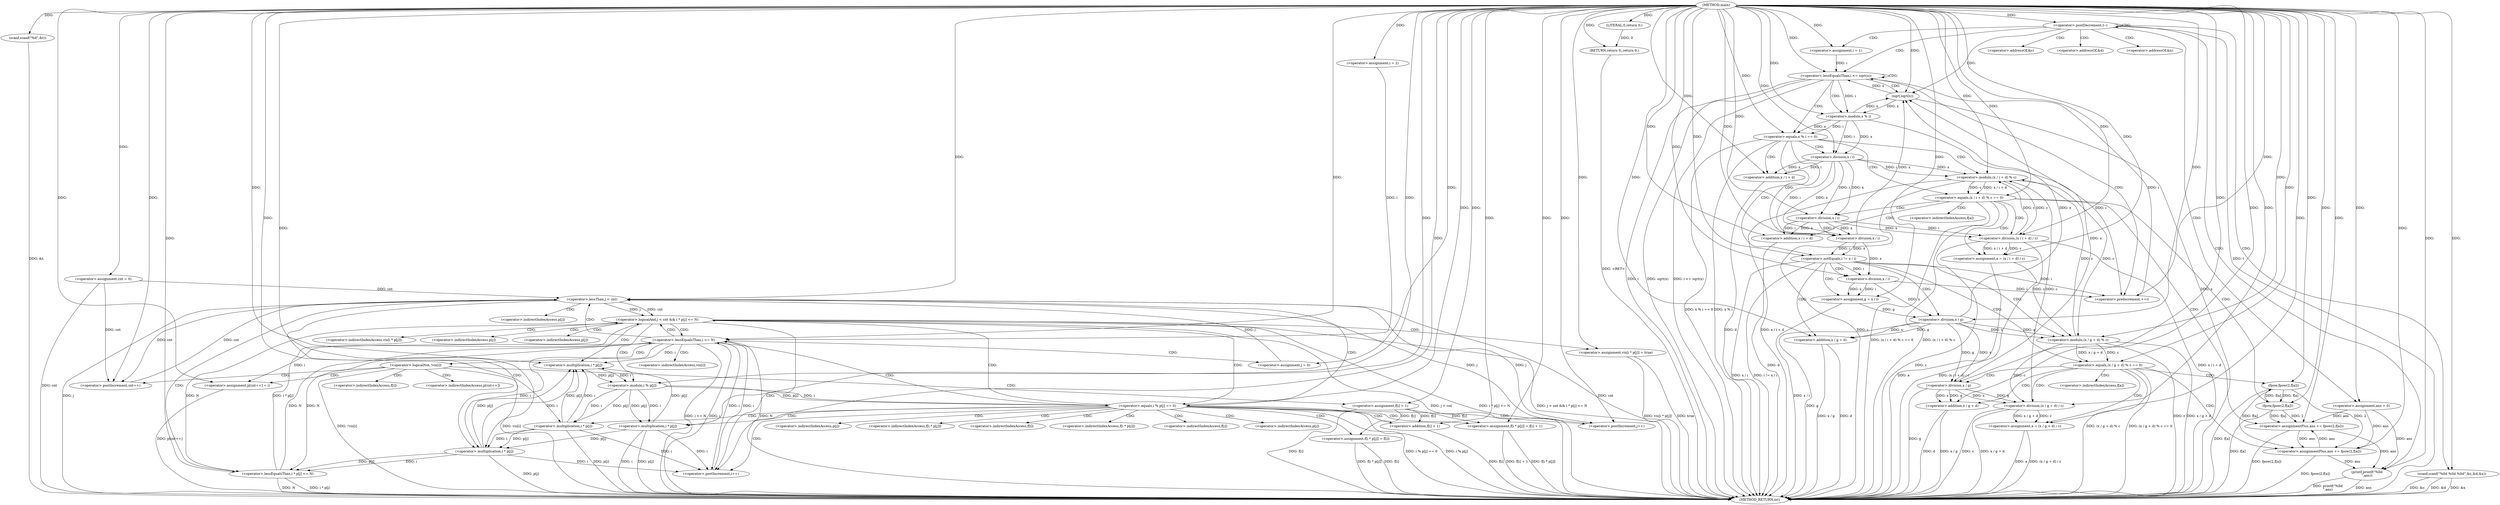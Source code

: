 digraph "main" {  
"1000135" [label = "(METHOD,main)" ]
"1000348" [label = "(METHOD_RETURN,int)" ]
"1000138" [label = "(<operator>.assignment,cnt = 0)" ]
"1000232" [label = "(scanf,scanf(\"%d\",&t))" ]
"1000346" [label = "(RETURN,return 0;,return 0;)" ]
"1000143" [label = "(<operator>.assignment,i = 2)" ]
"1000146" [label = "(<operator>.lessEqualsThan,i <= N)" ]
"1000149" [label = "(<operator>.postIncrement,i++)" ]
"1000237" [label = "(<operator>.postDecrement,t--)" ]
"1000347" [label = "(LITERAL,0,return 0;)" ]
"1000244" [label = "(<operator>.assignment,ans = 0)" ]
"1000247" [label = "(scanf,scanf(\"%lld %lld %lld\",&c,&d,&x))" ]
"1000343" [label = "(printf,printf(\"%lld\n\",ans))" ]
"1000153" [label = "(<operator>.logicalNot,!vis[i])" ]
"1000171" [label = "(<operator>.assignment,j = 0)" ]
"1000174" [label = "(<operator>.logicalAnd,j < cnt && i * p[j] <= N)" ]
"1000185" [label = "(<operator>.postIncrement,j++)" ]
"1000257" [label = "(<operator>.assignment,i = 1)" ]
"1000260" [label = "(<operator>.lessEqualsThan,i <= sqrt(x))" ]
"1000264" [label = "(<operator>.preIncrement,++i)" ]
"1000158" [label = "(<operator>.assignment,p[cnt++] = i)" ]
"1000164" [label = "(<operator>.assignment,f[i] = 1)" ]
"1000188" [label = "(<operator>.assignment,vis[i * p[j]] = true)" ]
"1000218" [label = "(<operator>.assignment,f[i * p[j]] = f[i] + 1)" ]
"1000175" [label = "(<operator>.lessThan,j < cnt)" ]
"1000178" [label = "(<operator>.lessEqualsThan,i * p[j] <= N)" ]
"1000198" [label = "(<operator>.equals,i % p[j] == 0)" ]
"1000262" [label = "(sqrt,sqrt(x))" ]
"1000268" [label = "(<operator>.equals,x % i == 0)" ]
"1000179" [label = "(<operator>.multiplication,i * p[j])" ]
"1000206" [label = "(<operator>.assignment,f[i * p[j]] = f[i])" ]
"1000226" [label = "(<operator>.addition,f[i] + 1)" ]
"1000161" [label = "(<operator>.postIncrement,cnt++)" ]
"1000191" [label = "(<operator>.multiplication,i * p[j])" ]
"1000199" [label = "(<operator>.modulo,i % p[j])" ]
"1000221" [label = "(<operator>.multiplication,i * p[j])" ]
"1000269" [label = "(<operator>.modulo,x % i)" ]
"1000275" [label = "(<operator>.equals,(x / i + d) % c == 0)" ]
"1000303" [label = "(<operator>.notEquals,i != x / i)" ]
"1000286" [label = "(<operator>.assignment,a = (x / i + d) / c)" ]
"1000295" [label = "(<operator>.assignmentPlus,ans += fpow(2,f[a]))" ]
"1000310" [label = "(<operator>.assignment,g = x / i)" ]
"1000209" [label = "(<operator>.multiplication,i * p[j])" ]
"1000276" [label = "(<operator>.modulo,(x / i + d) % c)" ]
"1000305" [label = "(<operator>.division,x / i)" ]
"1000316" [label = "(<operator>.equals,(x / g + d) % c == 0)" ]
"1000277" [label = "(<operator>.addition,x / i + d)" ]
"1000288" [label = "(<operator>.division,(x / i + d) / c)" ]
"1000297" [label = "(fpow,fpow(2,f[a]))" ]
"1000312" [label = "(<operator>.division,x / i)" ]
"1000327" [label = "(<operator>.assignment,a = (x / g + d) / c)" ]
"1000336" [label = "(<operator>.assignmentPlus,ans += fpow(2,f[a]))" ]
"1000278" [label = "(<operator>.division,x / i)" ]
"1000289" [label = "(<operator>.addition,x / i + d)" ]
"1000317" [label = "(<operator>.modulo,(x / g + d) % c)" ]
"1000290" [label = "(<operator>.division,x / i)" ]
"1000318" [label = "(<operator>.addition,x / g + d)" ]
"1000329" [label = "(<operator>.division,(x / g + d) / c)" ]
"1000338" [label = "(fpow,fpow(2,f[a]))" ]
"1000319" [label = "(<operator>.division,x / g)" ]
"1000330" [label = "(<operator>.addition,x / g + d)" ]
"1000331" [label = "(<operator>.division,x / g)" ]
"1000249" [label = "(<operator>.addressOf,&c)" ]
"1000251" [label = "(<operator>.addressOf,&d)" ]
"1000253" [label = "(<operator>.addressOf,&x)" ]
"1000154" [label = "(<operator>.indirectIndexAccess,vis[i])" ]
"1000159" [label = "(<operator>.indirectIndexAccess,p[cnt++])" ]
"1000165" [label = "(<operator>.indirectIndexAccess,f[i])" ]
"1000189" [label = "(<operator>.indirectIndexAccess,vis[i * p[j]])" ]
"1000219" [label = "(<operator>.indirectIndexAccess,f[i * p[j]])" ]
"1000181" [label = "(<operator>.indirectIndexAccess,p[j])" ]
"1000227" [label = "(<operator>.indirectIndexAccess,f[i])" ]
"1000193" [label = "(<operator>.indirectIndexAccess,p[j])" ]
"1000201" [label = "(<operator>.indirectIndexAccess,p[j])" ]
"1000207" [label = "(<operator>.indirectIndexAccess,f[i * p[j]])" ]
"1000214" [label = "(<operator>.indirectIndexAccess,f[i])" ]
"1000223" [label = "(<operator>.indirectIndexAccess,p[j])" ]
"1000211" [label = "(<operator>.indirectIndexAccess,p[j])" ]
"1000299" [label = "(<operator>.indirectIndexAccess,f[a])" ]
"1000340" [label = "(<operator>.indirectIndexAccess,f[a])" ]
  "1000346" -> "1000348"  [ label = "DDG: <RET>"] 
  "1000138" -> "1000348"  [ label = "DDG: cnt"] 
  "1000146" -> "1000348"  [ label = "DDG: i"] 
  "1000146" -> "1000348"  [ label = "DDG: N"] 
  "1000146" -> "1000348"  [ label = "DDG: i <= N"] 
  "1000153" -> "1000348"  [ label = "DDG: vis[i]"] 
  "1000153" -> "1000348"  [ label = "DDG: !vis[i]"] 
  "1000158" -> "1000348"  [ label = "DDG: p[cnt++]"] 
  "1000164" -> "1000348"  [ label = "DDG: f[i]"] 
  "1000175" -> "1000348"  [ label = "DDG: j"] 
  "1000175" -> "1000348"  [ label = "DDG: cnt"] 
  "1000174" -> "1000348"  [ label = "DDG: j < cnt"] 
  "1000179" -> "1000348"  [ label = "DDG: p[j]"] 
  "1000178" -> "1000348"  [ label = "DDG: i * p[j]"] 
  "1000178" -> "1000348"  [ label = "DDG: N"] 
  "1000174" -> "1000348"  [ label = "DDG: i * p[j] <= N"] 
  "1000174" -> "1000348"  [ label = "DDG: j < cnt && i * p[j] <= N"] 
  "1000188" -> "1000348"  [ label = "DDG: vis[i * p[j]]"] 
  "1000198" -> "1000348"  [ label = "DDG: i % p[j]"] 
  "1000198" -> "1000348"  [ label = "DDG: i % p[j] == 0"] 
  "1000221" -> "1000348"  [ label = "DDG: p[j]"] 
  "1000218" -> "1000348"  [ label = "DDG: f[i * p[j]]"] 
  "1000226" -> "1000348"  [ label = "DDG: f[i]"] 
  "1000218" -> "1000348"  [ label = "DDG: f[i] + 1"] 
  "1000209" -> "1000348"  [ label = "DDG: i"] 
  "1000209" -> "1000348"  [ label = "DDG: p[j]"] 
  "1000206" -> "1000348"  [ label = "DDG: f[i * p[j]]"] 
  "1000206" -> "1000348"  [ label = "DDG: f[i]"] 
  "1000232" -> "1000348"  [ label = "DDG: &t"] 
  "1000237" -> "1000348"  [ label = "DDG: t"] 
  "1000247" -> "1000348"  [ label = "DDG: &c"] 
  "1000247" -> "1000348"  [ label = "DDG: &d"] 
  "1000247" -> "1000348"  [ label = "DDG: &x"] 
  "1000260" -> "1000348"  [ label = "DDG: i"] 
  "1000262" -> "1000348"  [ label = "DDG: x"] 
  "1000260" -> "1000348"  [ label = "DDG: sqrt(x)"] 
  "1000260" -> "1000348"  [ label = "DDG: i <= sqrt(x)"] 
  "1000343" -> "1000348"  [ label = "DDG: ans"] 
  "1000343" -> "1000348"  [ label = "DDG: printf(\"%lld\n\",ans)"] 
  "1000268" -> "1000348"  [ label = "DDG: x % i"] 
  "1000268" -> "1000348"  [ label = "DDG: x % i == 0"] 
  "1000277" -> "1000348"  [ label = "DDG: d"] 
  "1000276" -> "1000348"  [ label = "DDG: x / i + d"] 
  "1000276" -> "1000348"  [ label = "DDG: c"] 
  "1000275" -> "1000348"  [ label = "DDG: (x / i + d) % c"] 
  "1000275" -> "1000348"  [ label = "DDG: (x / i + d) % c == 0"] 
  "1000286" -> "1000348"  [ label = "DDG: a"] 
  "1000289" -> "1000348"  [ label = "DDG: d"] 
  "1000288" -> "1000348"  [ label = "DDG: x / i + d"] 
  "1000288" -> "1000348"  [ label = "DDG: c"] 
  "1000286" -> "1000348"  [ label = "DDG: (x / i + d) / c"] 
  "1000297" -> "1000348"  [ label = "DDG: f[a]"] 
  "1000295" -> "1000348"  [ label = "DDG: fpow(2,f[a])"] 
  "1000303" -> "1000348"  [ label = "DDG: x / i"] 
  "1000303" -> "1000348"  [ label = "DDG: i != x / i"] 
  "1000310" -> "1000348"  [ label = "DDG: x / i"] 
  "1000319" -> "1000348"  [ label = "DDG: g"] 
  "1000318" -> "1000348"  [ label = "DDG: x / g"] 
  "1000318" -> "1000348"  [ label = "DDG: d"] 
  "1000317" -> "1000348"  [ label = "DDG: x / g + d"] 
  "1000317" -> "1000348"  [ label = "DDG: c"] 
  "1000316" -> "1000348"  [ label = "DDG: (x / g + d) % c"] 
  "1000316" -> "1000348"  [ label = "DDG: (x / g + d) % c == 0"] 
  "1000327" -> "1000348"  [ label = "DDG: a"] 
  "1000331" -> "1000348"  [ label = "DDG: g"] 
  "1000330" -> "1000348"  [ label = "DDG: x / g"] 
  "1000330" -> "1000348"  [ label = "DDG: d"] 
  "1000329" -> "1000348"  [ label = "DDG: x / g + d"] 
  "1000329" -> "1000348"  [ label = "DDG: c"] 
  "1000327" -> "1000348"  [ label = "DDG: (x / g + d) / c"] 
  "1000338" -> "1000348"  [ label = "DDG: f[a]"] 
  "1000336" -> "1000348"  [ label = "DDG: fpow(2,f[a])"] 
  "1000188" -> "1000348"  [ label = "DDG: true"] 
  "1000135" -> "1000138"  [ label = "DDG: "] 
  "1000135" -> "1000232"  [ label = "DDG: "] 
  "1000347" -> "1000346"  [ label = "DDG: 0"] 
  "1000135" -> "1000346"  [ label = "DDG: "] 
  "1000135" -> "1000143"  [ label = "DDG: "] 
  "1000135" -> "1000347"  [ label = "DDG: "] 
  "1000143" -> "1000146"  [ label = "DDG: i"] 
  "1000149" -> "1000146"  [ label = "DDG: i"] 
  "1000135" -> "1000146"  [ label = "DDG: "] 
  "1000178" -> "1000146"  [ label = "DDG: N"] 
  "1000146" -> "1000149"  [ label = "DDG: i"] 
  "1000179" -> "1000149"  [ label = "DDG: i"] 
  "1000221" -> "1000149"  [ label = "DDG: i"] 
  "1000209" -> "1000149"  [ label = "DDG: i"] 
  "1000135" -> "1000149"  [ label = "DDG: "] 
  "1000135" -> "1000237"  [ label = "DDG: "] 
  "1000135" -> "1000244"  [ label = "DDG: "] 
  "1000135" -> "1000247"  [ label = "DDG: "] 
  "1000135" -> "1000171"  [ label = "DDG: "] 
  "1000135" -> "1000257"  [ label = "DDG: "] 
  "1000135" -> "1000343"  [ label = "DDG: "] 
  "1000244" -> "1000343"  [ label = "DDG: ans"] 
  "1000295" -> "1000343"  [ label = "DDG: ans"] 
  "1000336" -> "1000343"  [ label = "DDG: ans"] 
  "1000146" -> "1000158"  [ label = "DDG: i"] 
  "1000135" -> "1000158"  [ label = "DDG: "] 
  "1000135" -> "1000164"  [ label = "DDG: "] 
  "1000175" -> "1000174"  [ label = "DDG: j"] 
  "1000175" -> "1000174"  [ label = "DDG: cnt"] 
  "1000178" -> "1000174"  [ label = "DDG: i * p[j]"] 
  "1000178" -> "1000174"  [ label = "DDG: N"] 
  "1000175" -> "1000185"  [ label = "DDG: j"] 
  "1000135" -> "1000185"  [ label = "DDG: "] 
  "1000135" -> "1000188"  [ label = "DDG: "] 
  "1000135" -> "1000218"  [ label = "DDG: "] 
  "1000164" -> "1000218"  [ label = "DDG: f[i]"] 
  "1000257" -> "1000260"  [ label = "DDG: i"] 
  "1000264" -> "1000260"  [ label = "DDG: i"] 
  "1000135" -> "1000260"  [ label = "DDG: "] 
  "1000262" -> "1000260"  [ label = "DDG: x"] 
  "1000269" -> "1000264"  [ label = "DDG: i"] 
  "1000303" -> "1000264"  [ label = "DDG: i"] 
  "1000312" -> "1000264"  [ label = "DDG: i"] 
  "1000135" -> "1000264"  [ label = "DDG: "] 
  "1000171" -> "1000175"  [ label = "DDG: j"] 
  "1000185" -> "1000175"  [ label = "DDG: j"] 
  "1000135" -> "1000175"  [ label = "DDG: "] 
  "1000138" -> "1000175"  [ label = "DDG: cnt"] 
  "1000161" -> "1000175"  [ label = "DDG: cnt"] 
  "1000179" -> "1000178"  [ label = "DDG: i"] 
  "1000179" -> "1000178"  [ label = "DDG: p[j]"] 
  "1000146" -> "1000178"  [ label = "DDG: N"] 
  "1000135" -> "1000178"  [ label = "DDG: "] 
  "1000269" -> "1000262"  [ label = "DDG: x"] 
  "1000305" -> "1000262"  [ label = "DDG: x"] 
  "1000319" -> "1000262"  [ label = "DDG: x"] 
  "1000331" -> "1000262"  [ label = "DDG: x"] 
  "1000135" -> "1000262"  [ label = "DDG: "] 
  "1000146" -> "1000179"  [ label = "DDG: i"] 
  "1000221" -> "1000179"  [ label = "DDG: i"] 
  "1000135" -> "1000179"  [ label = "DDG: "] 
  "1000221" -> "1000179"  [ label = "DDG: p[j]"] 
  "1000209" -> "1000179"  [ label = "DDG: p[j]"] 
  "1000199" -> "1000198"  [ label = "DDG: p[j]"] 
  "1000199" -> "1000198"  [ label = "DDG: i"] 
  "1000135" -> "1000198"  [ label = "DDG: "] 
  "1000164" -> "1000206"  [ label = "DDG: f[i]"] 
  "1000164" -> "1000226"  [ label = "DDG: f[i]"] 
  "1000135" -> "1000226"  [ label = "DDG: "] 
  "1000269" -> "1000268"  [ label = "DDG: i"] 
  "1000269" -> "1000268"  [ label = "DDG: x"] 
  "1000135" -> "1000268"  [ label = "DDG: "] 
  "1000138" -> "1000161"  [ label = "DDG: cnt"] 
  "1000175" -> "1000161"  [ label = "DDG: cnt"] 
  "1000135" -> "1000161"  [ label = "DDG: "] 
  "1000146" -> "1000191"  [ label = "DDG: i"] 
  "1000179" -> "1000191"  [ label = "DDG: i"] 
  "1000221" -> "1000191"  [ label = "DDG: i"] 
  "1000135" -> "1000191"  [ label = "DDG: "] 
  "1000179" -> "1000191"  [ label = "DDG: p[j]"] 
  "1000221" -> "1000191"  [ label = "DDG: p[j]"] 
  "1000209" -> "1000191"  [ label = "DDG: p[j]"] 
  "1000191" -> "1000199"  [ label = "DDG: i"] 
  "1000135" -> "1000199"  [ label = "DDG: "] 
  "1000191" -> "1000199"  [ label = "DDG: p[j]"] 
  "1000199" -> "1000221"  [ label = "DDG: i"] 
  "1000135" -> "1000221"  [ label = "DDG: "] 
  "1000199" -> "1000221"  [ label = "DDG: p[j]"] 
  "1000262" -> "1000269"  [ label = "DDG: x"] 
  "1000135" -> "1000269"  [ label = "DDG: "] 
  "1000260" -> "1000269"  [ label = "DDG: i"] 
  "1000276" -> "1000275"  [ label = "DDG: c"] 
  "1000276" -> "1000275"  [ label = "DDG: x / i + d"] 
  "1000135" -> "1000275"  [ label = "DDG: "] 
  "1000288" -> "1000286"  [ label = "DDG: c"] 
  "1000288" -> "1000286"  [ label = "DDG: x / i + d"] 
  "1000297" -> "1000295"  [ label = "DDG: 2"] 
  "1000297" -> "1000295"  [ label = "DDG: f[a]"] 
  "1000305" -> "1000303"  [ label = "DDG: i"] 
  "1000135" -> "1000303"  [ label = "DDG: "] 
  "1000305" -> "1000303"  [ label = "DDG: x"] 
  "1000312" -> "1000310"  [ label = "DDG: i"] 
  "1000312" -> "1000310"  [ label = "DDG: x"] 
  "1000199" -> "1000209"  [ label = "DDG: i"] 
  "1000135" -> "1000209"  [ label = "DDG: "] 
  "1000199" -> "1000209"  [ label = "DDG: p[j]"] 
  "1000278" -> "1000276"  [ label = "DDG: x"] 
  "1000278" -> "1000276"  [ label = "DDG: i"] 
  "1000135" -> "1000276"  [ label = "DDG: "] 
  "1000288" -> "1000276"  [ label = "DDG: c"] 
  "1000317" -> "1000276"  [ label = "DDG: c"] 
  "1000329" -> "1000276"  [ label = "DDG: c"] 
  "1000135" -> "1000286"  [ label = "DDG: "] 
  "1000244" -> "1000295"  [ label = "DDG: ans"] 
  "1000336" -> "1000295"  [ label = "DDG: ans"] 
  "1000135" -> "1000295"  [ label = "DDG: "] 
  "1000278" -> "1000305"  [ label = "DDG: x"] 
  "1000290" -> "1000305"  [ label = "DDG: x"] 
  "1000135" -> "1000305"  [ label = "DDG: "] 
  "1000278" -> "1000305"  [ label = "DDG: i"] 
  "1000290" -> "1000305"  [ label = "DDG: i"] 
  "1000135" -> "1000310"  [ label = "DDG: "] 
  "1000278" -> "1000277"  [ label = "DDG: x"] 
  "1000278" -> "1000277"  [ label = "DDG: i"] 
  "1000135" -> "1000277"  [ label = "DDG: "] 
  "1000290" -> "1000288"  [ label = "DDG: x"] 
  "1000290" -> "1000288"  [ label = "DDG: i"] 
  "1000135" -> "1000288"  [ label = "DDG: "] 
  "1000276" -> "1000288"  [ label = "DDG: c"] 
  "1000135" -> "1000297"  [ label = "DDG: "] 
  "1000338" -> "1000297"  [ label = "DDG: f[a]"] 
  "1000305" -> "1000312"  [ label = "DDG: x"] 
  "1000135" -> "1000312"  [ label = "DDG: "] 
  "1000303" -> "1000312"  [ label = "DDG: i"] 
  "1000317" -> "1000316"  [ label = "DDG: x / g + d"] 
  "1000317" -> "1000316"  [ label = "DDG: c"] 
  "1000135" -> "1000316"  [ label = "DDG: "] 
  "1000329" -> "1000327"  [ label = "DDG: c"] 
  "1000329" -> "1000327"  [ label = "DDG: x / g + d"] 
  "1000338" -> "1000336"  [ label = "DDG: f[a]"] 
  "1000338" -> "1000336"  [ label = "DDG: 2"] 
  "1000269" -> "1000278"  [ label = "DDG: x"] 
  "1000135" -> "1000278"  [ label = "DDG: "] 
  "1000269" -> "1000278"  [ label = "DDG: i"] 
  "1000290" -> "1000289"  [ label = "DDG: x"] 
  "1000290" -> "1000289"  [ label = "DDG: i"] 
  "1000135" -> "1000289"  [ label = "DDG: "] 
  "1000135" -> "1000317"  [ label = "DDG: "] 
  "1000319" -> "1000317"  [ label = "DDG: x"] 
  "1000319" -> "1000317"  [ label = "DDG: g"] 
  "1000276" -> "1000317"  [ label = "DDG: c"] 
  "1000288" -> "1000317"  [ label = "DDG: c"] 
  "1000135" -> "1000327"  [ label = "DDG: "] 
  "1000244" -> "1000336"  [ label = "DDG: ans"] 
  "1000295" -> "1000336"  [ label = "DDG: ans"] 
  "1000135" -> "1000336"  [ label = "DDG: "] 
  "1000278" -> "1000290"  [ label = "DDG: x"] 
  "1000135" -> "1000290"  [ label = "DDG: "] 
  "1000278" -> "1000290"  [ label = "DDG: i"] 
  "1000319" -> "1000318"  [ label = "DDG: x"] 
  "1000319" -> "1000318"  [ label = "DDG: g"] 
  "1000135" -> "1000318"  [ label = "DDG: "] 
  "1000331" -> "1000329"  [ label = "DDG: g"] 
  "1000331" -> "1000329"  [ label = "DDG: x"] 
  "1000135" -> "1000329"  [ label = "DDG: "] 
  "1000317" -> "1000329"  [ label = "DDG: c"] 
  "1000135" -> "1000338"  [ label = "DDG: "] 
  "1000297" -> "1000338"  [ label = "DDG: f[a]"] 
  "1000312" -> "1000319"  [ label = "DDG: x"] 
  "1000135" -> "1000319"  [ label = "DDG: "] 
  "1000310" -> "1000319"  [ label = "DDG: g"] 
  "1000331" -> "1000330"  [ label = "DDG: g"] 
  "1000331" -> "1000330"  [ label = "DDG: x"] 
  "1000135" -> "1000330"  [ label = "DDG: "] 
  "1000319" -> "1000331"  [ label = "DDG: x"] 
  "1000135" -> "1000331"  [ label = "DDG: "] 
  "1000319" -> "1000331"  [ label = "DDG: g"] 
  "1000146" -> "1000174"  [ label = "CDG: "] 
  "1000146" -> "1000175"  [ label = "CDG: "] 
  "1000146" -> "1000154"  [ label = "CDG: "] 
  "1000146" -> "1000153"  [ label = "CDG: "] 
  "1000146" -> "1000171"  [ label = "CDG: "] 
  "1000237" -> "1000260"  [ label = "CDG: "] 
  "1000237" -> "1000244"  [ label = "CDG: "] 
  "1000237" -> "1000251"  [ label = "CDG: "] 
  "1000237" -> "1000247"  [ label = "CDG: "] 
  "1000237" -> "1000262"  [ label = "CDG: "] 
  "1000237" -> "1000253"  [ label = "CDG: "] 
  "1000237" -> "1000237"  [ label = "CDG: "] 
  "1000237" -> "1000249"  [ label = "CDG: "] 
  "1000237" -> "1000257"  [ label = "CDG: "] 
  "1000237" -> "1000343"  [ label = "CDG: "] 
  "1000153" -> "1000164"  [ label = "CDG: "] 
  "1000153" -> "1000161"  [ label = "CDG: "] 
  "1000153" -> "1000165"  [ label = "CDG: "] 
  "1000153" -> "1000159"  [ label = "CDG: "] 
  "1000153" -> "1000158"  [ label = "CDG: "] 
  "1000174" -> "1000191"  [ label = "CDG: "] 
  "1000174" -> "1000199"  [ label = "CDG: "] 
  "1000174" -> "1000149"  [ label = "CDG: "] 
  "1000174" -> "1000188"  [ label = "CDG: "] 
  "1000174" -> "1000201"  [ label = "CDG: "] 
  "1000174" -> "1000146"  [ label = "CDG: "] 
  "1000174" -> "1000198"  [ label = "CDG: "] 
  "1000174" -> "1000189"  [ label = "CDG: "] 
  "1000174" -> "1000193"  [ label = "CDG: "] 
  "1000260" -> "1000268"  [ label = "CDG: "] 
  "1000260" -> "1000260"  [ label = "CDG: "] 
  "1000260" -> "1000269"  [ label = "CDG: "] 
  "1000260" -> "1000262"  [ label = "CDG: "] 
  "1000260" -> "1000264"  [ label = "CDG: "] 
  "1000175" -> "1000179"  [ label = "CDG: "] 
  "1000175" -> "1000178"  [ label = "CDG: "] 
  "1000175" -> "1000181"  [ label = "CDG: "] 
  "1000198" -> "1000211"  [ label = "CDG: "] 
  "1000198" -> "1000174"  [ label = "CDG: "] 
  "1000198" -> "1000221"  [ label = "CDG: "] 
  "1000198" -> "1000227"  [ label = "CDG: "] 
  "1000198" -> "1000219"  [ label = "CDG: "] 
  "1000198" -> "1000206"  [ label = "CDG: "] 
  "1000198" -> "1000214"  [ label = "CDG: "] 
  "1000198" -> "1000175"  [ label = "CDG: "] 
  "1000198" -> "1000226"  [ label = "CDG: "] 
  "1000198" -> "1000185"  [ label = "CDG: "] 
  "1000198" -> "1000207"  [ label = "CDG: "] 
  "1000198" -> "1000218"  [ label = "CDG: "] 
  "1000198" -> "1000209"  [ label = "CDG: "] 
  "1000198" -> "1000223"  [ label = "CDG: "] 
  "1000198" -> "1000149"  [ label = "CDG: "] 
  "1000198" -> "1000146"  [ label = "CDG: "] 
  "1000268" -> "1000305"  [ label = "CDG: "] 
  "1000268" -> "1000276"  [ label = "CDG: "] 
  "1000268" -> "1000277"  [ label = "CDG: "] 
  "1000268" -> "1000303"  [ label = "CDG: "] 
  "1000268" -> "1000278"  [ label = "CDG: "] 
  "1000268" -> "1000275"  [ label = "CDG: "] 
  "1000275" -> "1000289"  [ label = "CDG: "] 
  "1000275" -> "1000295"  [ label = "CDG: "] 
  "1000275" -> "1000288"  [ label = "CDG: "] 
  "1000275" -> "1000286"  [ label = "CDG: "] 
  "1000275" -> "1000297"  [ label = "CDG: "] 
  "1000275" -> "1000290"  [ label = "CDG: "] 
  "1000275" -> "1000299"  [ label = "CDG: "] 
  "1000303" -> "1000312"  [ label = "CDG: "] 
  "1000303" -> "1000310"  [ label = "CDG: "] 
  "1000303" -> "1000318"  [ label = "CDG: "] 
  "1000303" -> "1000316"  [ label = "CDG: "] 
  "1000303" -> "1000319"  [ label = "CDG: "] 
  "1000303" -> "1000317"  [ label = "CDG: "] 
  "1000316" -> "1000338"  [ label = "CDG: "] 
  "1000316" -> "1000330"  [ label = "CDG: "] 
  "1000316" -> "1000336"  [ label = "CDG: "] 
  "1000316" -> "1000329"  [ label = "CDG: "] 
  "1000316" -> "1000340"  [ label = "CDG: "] 
  "1000316" -> "1000331"  [ label = "CDG: "] 
  "1000316" -> "1000327"  [ label = "CDG: "] 
}
